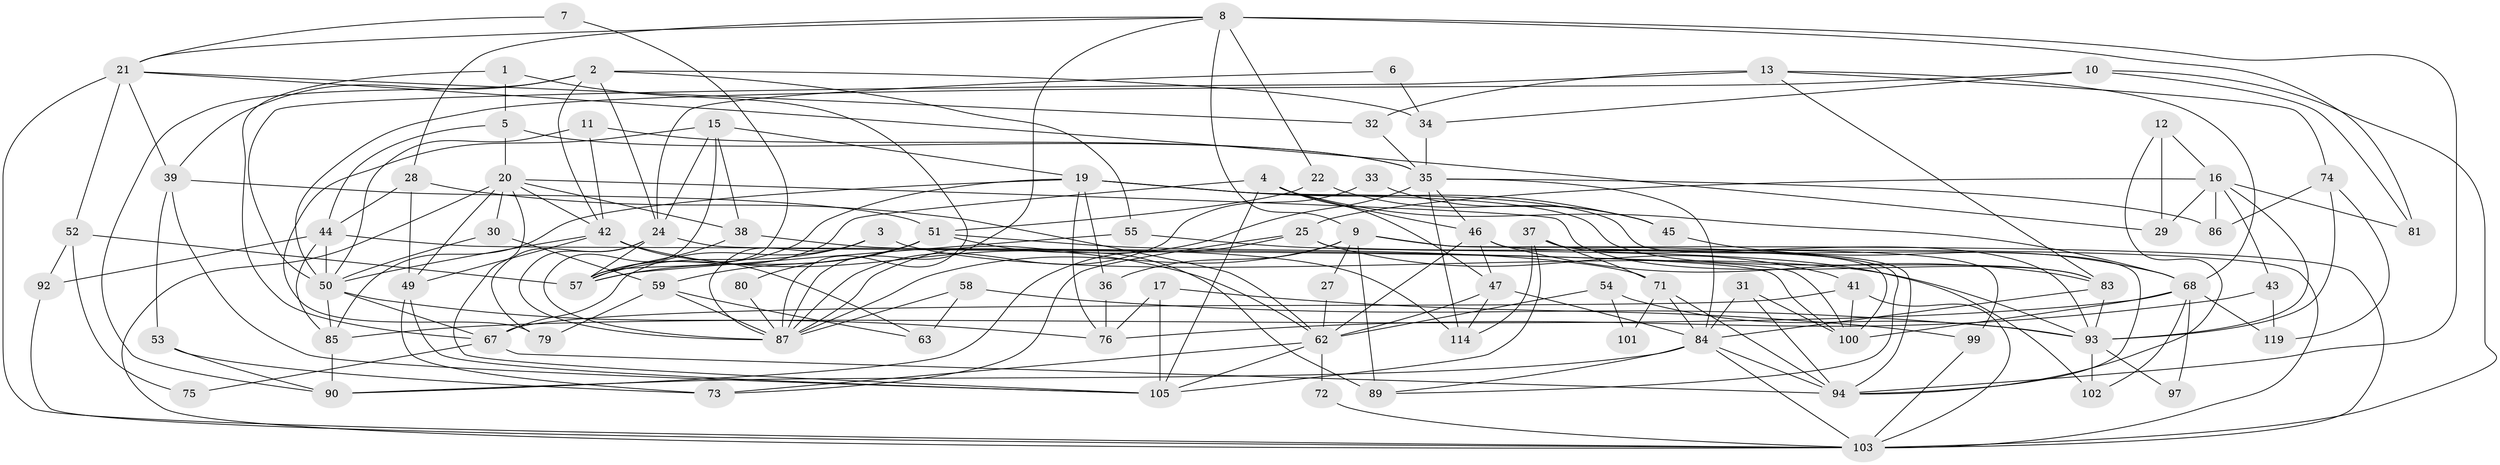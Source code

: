 // original degree distribution, {3: 0.3, 4: 0.225, 2: 0.14166666666666666, 5: 0.18333333333333332, 6: 0.1, 8: 0.025, 7: 0.016666666666666666, 10: 0.008333333333333333}
// Generated by graph-tools (version 1.1) at 2025/11/02/27/25 16:11:20]
// undirected, 84 vertices, 202 edges
graph export_dot {
graph [start="1"]
  node [color=gray90,style=filled];
  1;
  2 [super="+23"];
  3 [super="+106"];
  4 [super="+14"];
  5;
  6;
  7;
  8 [super="+110"];
  9 [super="+18"];
  10 [super="+65"];
  11;
  12;
  13;
  15 [super="+26"];
  16 [super="+64"];
  17;
  19 [super="+69"];
  20 [super="+40"];
  21 [super="+77"];
  22;
  24 [super="+117"];
  25 [super="+82"];
  27;
  28;
  29;
  30;
  31;
  32;
  33;
  34 [super="+48"];
  35 [super="+60"];
  36;
  37 [super="+91"];
  38;
  39;
  41;
  42 [super="+118"];
  43;
  44 [super="+78"];
  45;
  46 [super="+109"];
  47;
  49 [super="+66"];
  50 [super="+107"];
  51 [super="+96"];
  52 [super="+61"];
  53 [super="+56"];
  54;
  55;
  57 [super="+104"];
  58;
  59;
  62 [super="+98"];
  63;
  67 [super="+70"];
  68 [super="+113"];
  71;
  72;
  73;
  74;
  75;
  76;
  79;
  80;
  81;
  83 [super="+115"];
  84 [super="+88"];
  85 [super="+116"];
  86;
  87 [super="+111"];
  89 [super="+95"];
  90;
  92;
  93 [super="+120"];
  94;
  97;
  99;
  100 [super="+112"];
  101;
  102;
  103;
  105 [super="+108"];
  114;
  119;
  1 -- 67;
  1 -- 5;
  1 -- 87;
  2 -- 90;
  2 -- 24;
  2 -- 34;
  2 -- 39;
  2 -- 55;
  2 -- 42;
  3 -- 67;
  3 -- 87;
  3 -- 93;
  3 -- 57;
  4 -- 57;
  4 -- 46;
  4 -- 68;
  4 -- 105;
  4 -- 47;
  5 -- 20;
  5 -- 35;
  5 -- 44;
  6 -- 34;
  6 -- 24;
  7 -- 21;
  7 -- 57;
  8 -- 22;
  8 -- 21;
  8 -- 81;
  8 -- 9;
  8 -- 28;
  8 -- 94;
  8 -- 87;
  9 -- 89 [weight=2];
  9 -- 36;
  9 -- 103;
  9 -- 100;
  9 -- 27;
  9 -- 87;
  10 -- 50;
  10 -- 81;
  10 -- 34;
  10 -- 103;
  11 -- 42;
  11 -- 35;
  11 -- 50;
  12 -- 16;
  12 -- 94;
  12 -- 29;
  13 -- 50;
  13 -- 83;
  13 -- 32;
  13 -- 68;
  13 -- 74;
  15 -- 24;
  15 -- 79;
  15 -- 19;
  15 -- 87;
  15 -- 38;
  16 -- 25;
  16 -- 86;
  16 -- 29;
  16 -- 43;
  16 -- 81;
  16 -- 93;
  17 -- 99;
  17 -- 76;
  17 -- 105;
  19 -- 76;
  19 -- 45;
  19 -- 83;
  19 -- 36;
  19 -- 85;
  19 -- 94;
  19 -- 57;
  20 -- 30;
  20 -- 103;
  20 -- 42;
  20 -- 49;
  20 -- 38;
  20 -- 83;
  20 -- 105;
  21 -- 39;
  21 -- 32;
  21 -- 103;
  21 -- 29;
  21 -- 52;
  22 -- 45;
  22 -- 51;
  24 -- 87;
  24 -- 57;
  24 -- 79;
  24 -- 100;
  25 -- 103;
  25 -- 41;
  25 -- 73;
  25 -- 90;
  27 -- 62;
  28 -- 49;
  28 -- 44;
  28 -- 62;
  30 -- 59;
  30 -- 50;
  31 -- 94;
  31 -- 84;
  31 -- 100;
  32 -- 35;
  33 -- 87;
  33 -- 45;
  34 -- 35;
  35 -- 86;
  35 -- 114;
  35 -- 84;
  35 -- 46;
  35 -- 87;
  36 -- 76;
  37 -- 105;
  37 -- 114;
  37 -- 99;
  37 -- 93;
  37 -- 71;
  38 -- 114;
  38 -- 57;
  39 -- 51;
  39 -- 53;
  39 -- 105;
  41 -- 103;
  41 -- 67;
  41 -- 100;
  42 -- 49;
  42 -- 50;
  42 -- 62;
  42 -- 63;
  43 -- 76;
  43 -- 119;
  44 -- 92;
  44 -- 50;
  44 -- 100;
  44 -- 85;
  45 -- 68;
  46 -- 94;
  46 -- 83;
  46 -- 62;
  46 -- 89;
  46 -- 47;
  47 -- 84;
  47 -- 114;
  47 -- 62;
  49 -- 73;
  49 -- 105;
  50 -- 85;
  50 -- 67;
  50 -- 76;
  51 -- 71;
  51 -- 80;
  51 -- 89;
  51 -- 59;
  51 -- 57;
  52 -- 57;
  52 -- 92;
  52 -- 75;
  53 -- 73;
  53 -- 90;
  54 -- 93;
  54 -- 62;
  54 -- 101;
  55 -- 102;
  55 -- 57;
  58 -- 63;
  58 -- 87;
  58 -- 93;
  59 -- 79;
  59 -- 63;
  59 -- 87;
  62 -- 72;
  62 -- 73;
  62 -- 105;
  67 -- 94;
  67 -- 75;
  68 -- 102;
  68 -- 119;
  68 -- 97;
  68 -- 85;
  68 -- 100;
  71 -- 94;
  71 -- 101;
  71 -- 84;
  72 -- 103;
  74 -- 119;
  74 -- 86;
  74 -- 93;
  80 -- 87;
  83 -- 93;
  83 -- 84;
  84 -- 103;
  84 -- 89;
  84 -- 94;
  84 -- 90;
  85 -- 90;
  92 -- 103;
  93 -- 97;
  93 -- 102;
  99 -- 103;
}
